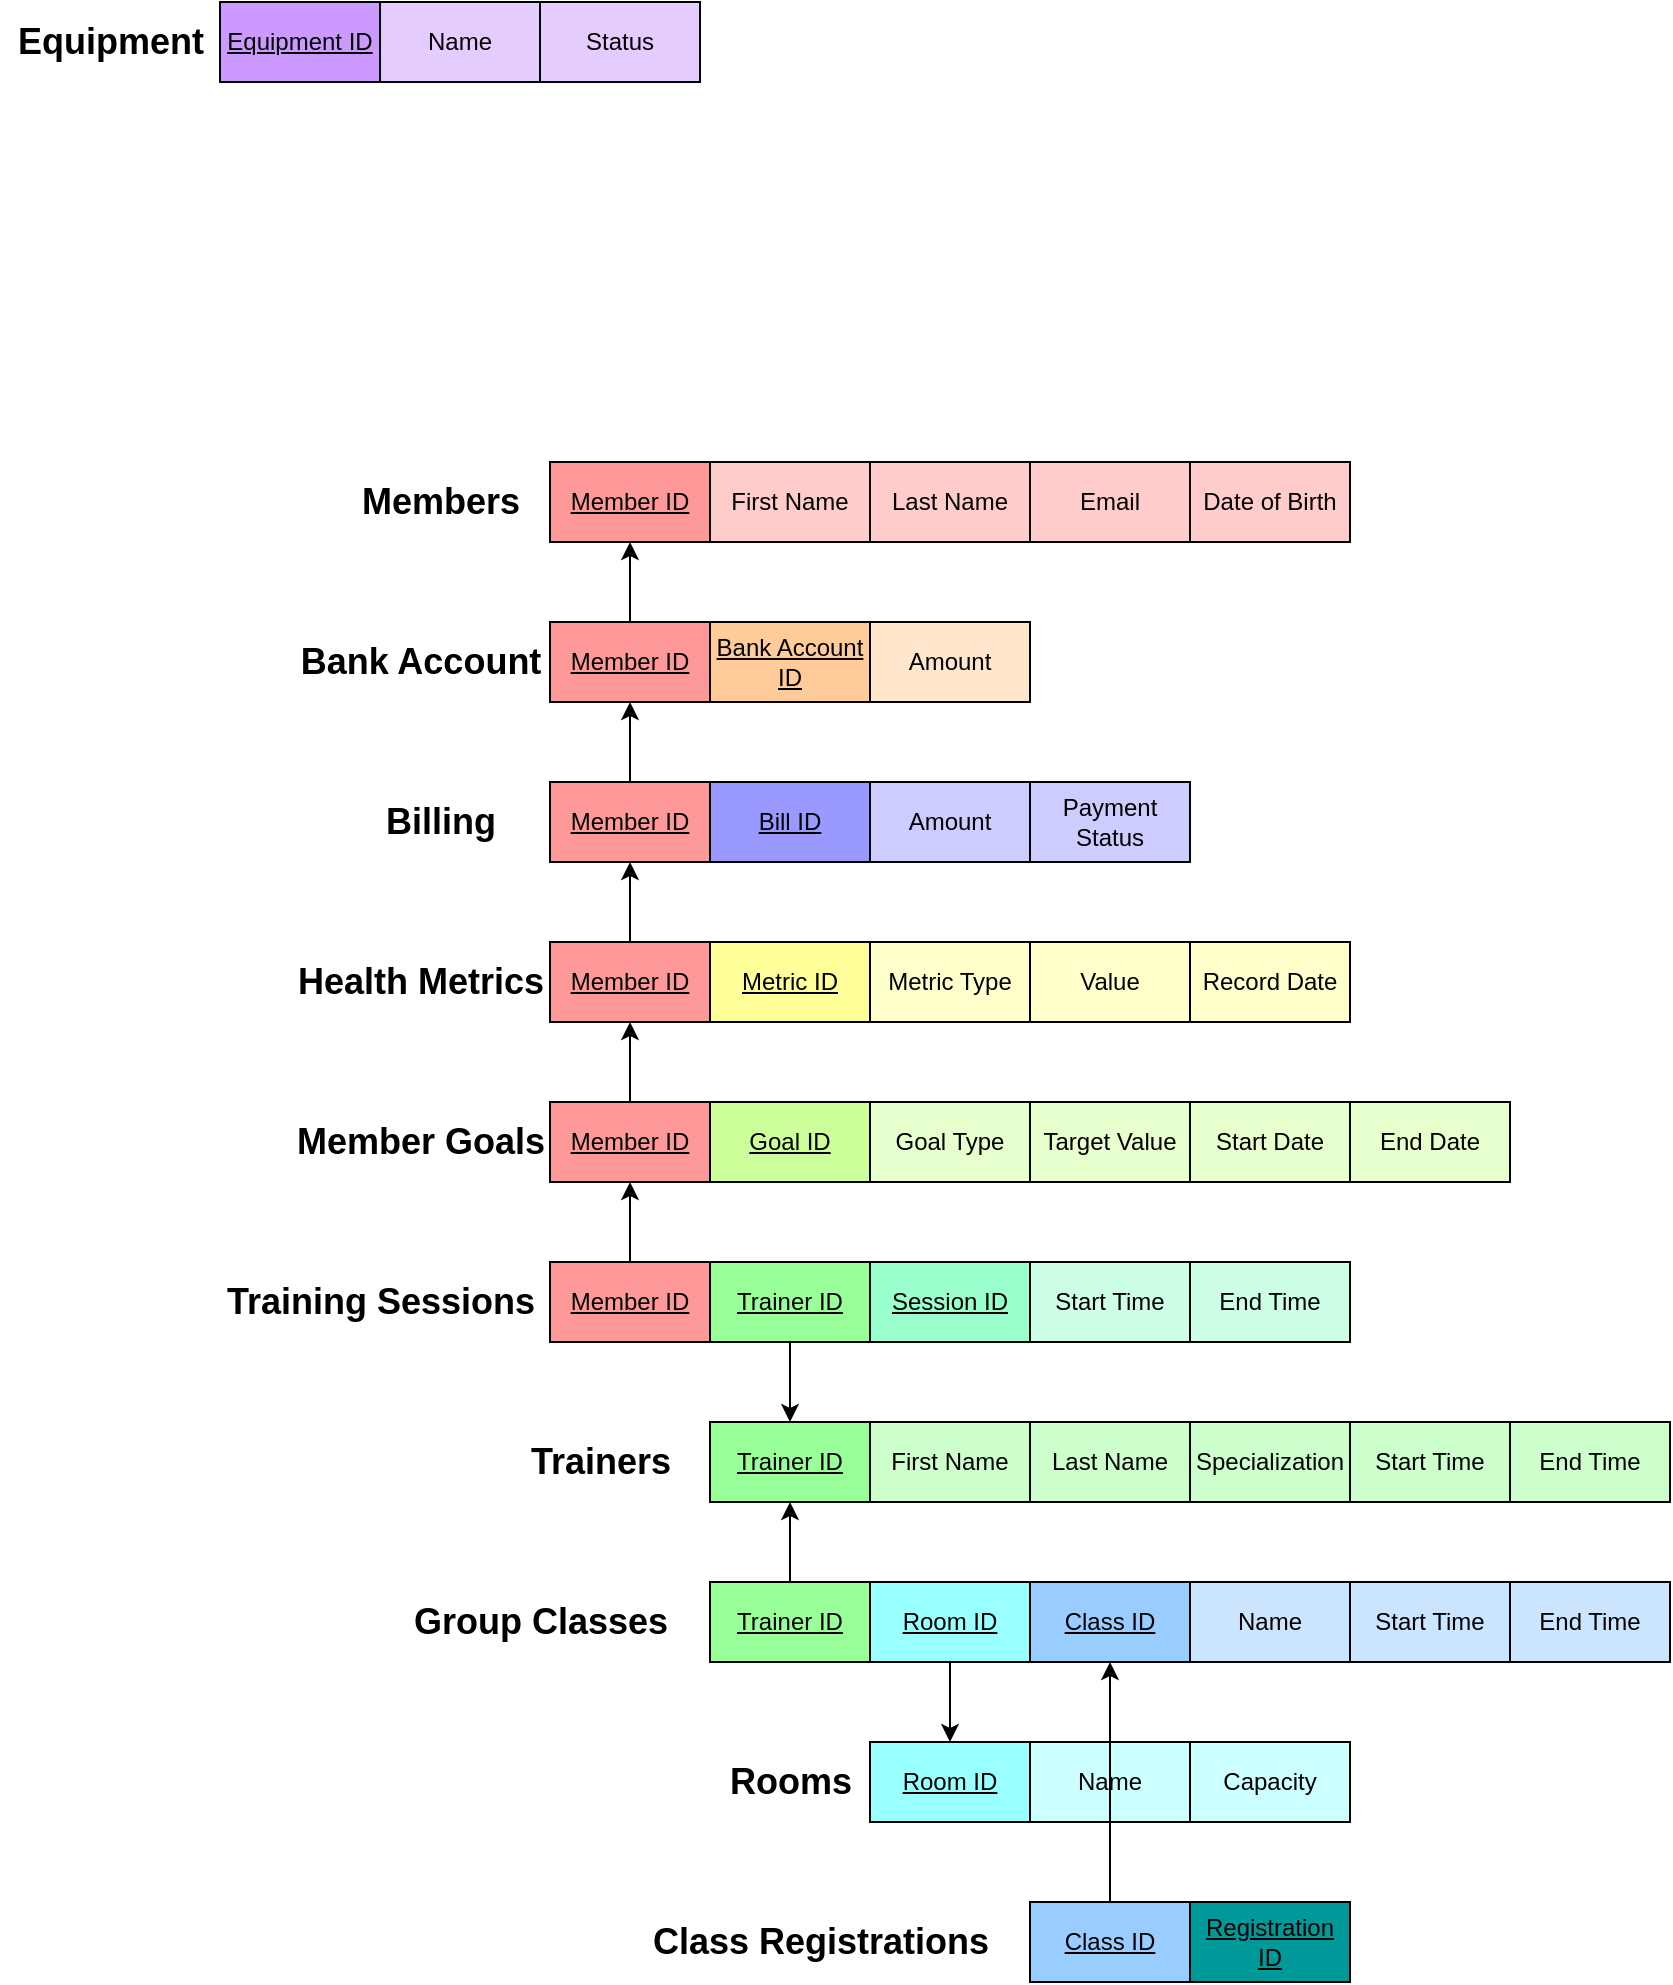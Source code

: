 <mxfile version="24.1.0" type="google">
  <diagram name="Page-1" id="VOUdxzzOjki-q6FI3RY1">
    <mxGraphModel grid="1" page="1" gridSize="10" guides="1" tooltips="1" connect="1" arrows="1" fold="1" pageScale="1" pageWidth="850" pageHeight="1100" math="0" shadow="0">
      <root>
        <mxCell id="0" />
        <mxCell id="1" parent="0" />
        <mxCell id="TCYlNePgY0FkJClHxCiX-1" value="&lt;u&gt;Member ID&lt;/u&gt;" style="rounded=0;whiteSpace=wrap;html=1;fillColor=#FF9999;" vertex="1" parent="1">
          <mxGeometry x="320" y="280" width="80" height="40" as="geometry" />
        </mxCell>
        <mxCell id="TCYlNePgY0FkJClHxCiX-2" value="First Name" style="rounded=0;whiteSpace=wrap;html=1;fillColor=#FFCCCC;" vertex="1" parent="1">
          <mxGeometry x="400" y="280" width="80" height="40" as="geometry" />
        </mxCell>
        <mxCell id="TCYlNePgY0FkJClHxCiX-3" value="Last Name" style="rounded=0;whiteSpace=wrap;html=1;fillColor=#FFCCCC;" vertex="1" parent="1">
          <mxGeometry x="480" y="280" width="80" height="40" as="geometry" />
        </mxCell>
        <mxCell id="TCYlNePgY0FkJClHxCiX-4" value="Email" style="rounded=0;whiteSpace=wrap;html=1;fillColor=#FFCCCC;" vertex="1" parent="1">
          <mxGeometry x="560" y="280" width="80" height="40" as="geometry" />
        </mxCell>
        <mxCell id="TCYlNePgY0FkJClHxCiX-5" value="Date of Birth" style="rounded=0;whiteSpace=wrap;html=1;fillColor=#FFCCCC;" vertex="1" parent="1">
          <mxGeometry x="640" y="280" width="80" height="40" as="geometry" />
        </mxCell>
        <mxCell id="TCYlNePgY0FkJClHxCiX-6" value="Members" style="text;html=1;align=center;verticalAlign=middle;resizable=0;points=[];autosize=1;strokeColor=none;fillColor=none;fontStyle=1;fontSize=18;" vertex="1" parent="1">
          <mxGeometry x="215" y="280" width="100" height="40" as="geometry" />
        </mxCell>
        <mxCell id="TCYlNePgY0FkJClHxCiX-78" style="edgeStyle=orthogonalEdgeStyle;rounded=0;orthogonalLoop=1;jettySize=auto;html=1;entryX=0.5;entryY=1;entryDx=0;entryDy=0;" edge="1" parent="1" source="TCYlNePgY0FkJClHxCiX-7" target="TCYlNePgY0FkJClHxCiX-1">
          <mxGeometry relative="1" as="geometry" />
        </mxCell>
        <mxCell id="TCYlNePgY0FkJClHxCiX-7" value="&lt;u&gt;Member ID&lt;/u&gt;" style="rounded=0;whiteSpace=wrap;html=1;fillColor=#FF9999;" vertex="1" parent="1">
          <mxGeometry x="320" y="360" width="80" height="40" as="geometry" />
        </mxCell>
        <mxCell id="TCYlNePgY0FkJClHxCiX-8" value="Bank Account ID" style="rounded=0;whiteSpace=wrap;html=1;fillColor=#FFCC99;fontStyle=4" vertex="1" parent="1">
          <mxGeometry x="400" y="360" width="80" height="40" as="geometry" />
        </mxCell>
        <mxCell id="TCYlNePgY0FkJClHxCiX-9" value="Amount" style="rounded=0;whiteSpace=wrap;html=1;fillColor=#FFE6CC;" vertex="1" parent="1">
          <mxGeometry x="480" y="360" width="80" height="40" as="geometry" />
        </mxCell>
        <mxCell id="TCYlNePgY0FkJClHxCiX-12" value="Bank Account" style="text;html=1;align=center;verticalAlign=middle;resizable=0;points=[];autosize=1;strokeColor=none;fillColor=none;fontStyle=1;fontSize=18;" vertex="1" parent="1">
          <mxGeometry x="190" y="360" width="130" height="40" as="geometry" />
        </mxCell>
        <mxCell id="TCYlNePgY0FkJClHxCiX-76" style="edgeStyle=orthogonalEdgeStyle;rounded=0;orthogonalLoop=1;jettySize=auto;html=1;entryX=0.5;entryY=1;entryDx=0;entryDy=0;" edge="1" parent="1" source="TCYlNePgY0FkJClHxCiX-13" target="TCYlNePgY0FkJClHxCiX-61">
          <mxGeometry relative="1" as="geometry" />
        </mxCell>
        <mxCell id="TCYlNePgY0FkJClHxCiX-13" value="&lt;u&gt;Member ID&lt;/u&gt;" style="rounded=0;whiteSpace=wrap;html=1;fillColor=#FF9999;" vertex="1" parent="1">
          <mxGeometry x="320" y="520" width="80" height="40" as="geometry" />
        </mxCell>
        <mxCell id="TCYlNePgY0FkJClHxCiX-14" value="Metric ID" style="rounded=0;whiteSpace=wrap;html=1;fillColor=#FFFF99;fontStyle=4" vertex="1" parent="1">
          <mxGeometry x="400" y="520" width="80" height="40" as="geometry" />
        </mxCell>
        <mxCell id="TCYlNePgY0FkJClHxCiX-15" value="Metric Type" style="rounded=0;whiteSpace=wrap;html=1;fillColor=#FFFFCC;" vertex="1" parent="1">
          <mxGeometry x="480" y="520" width="80" height="40" as="geometry" />
        </mxCell>
        <mxCell id="TCYlNePgY0FkJClHxCiX-16" value="Health Metrics" style="text;html=1;align=center;verticalAlign=middle;resizable=0;points=[];autosize=1;strokeColor=none;fillColor=none;fontStyle=1;fontSize=18;" vertex="1" parent="1">
          <mxGeometry x="185" y="520" width="140" height="40" as="geometry" />
        </mxCell>
        <mxCell id="TCYlNePgY0FkJClHxCiX-17" value="Value" style="rounded=0;whiteSpace=wrap;html=1;fillColor=#FFFFCC;" vertex="1" parent="1">
          <mxGeometry x="560" y="520" width="80" height="40" as="geometry" />
        </mxCell>
        <mxCell id="TCYlNePgY0FkJClHxCiX-18" value="Record Date" style="rounded=0;whiteSpace=wrap;html=1;fillColor=#FFFFCC;" vertex="1" parent="1">
          <mxGeometry x="640" y="520" width="80" height="40" as="geometry" />
        </mxCell>
        <mxCell id="TCYlNePgY0FkJClHxCiX-75" style="edgeStyle=orthogonalEdgeStyle;rounded=0;orthogonalLoop=1;jettySize=auto;html=1;entryX=0.5;entryY=1;entryDx=0;entryDy=0;" edge="1" parent="1" source="TCYlNePgY0FkJClHxCiX-19" target="TCYlNePgY0FkJClHxCiX-13">
          <mxGeometry relative="1" as="geometry" />
        </mxCell>
        <mxCell id="TCYlNePgY0FkJClHxCiX-19" value="&lt;u&gt;Member ID&lt;/u&gt;" style="rounded=0;whiteSpace=wrap;html=1;fillColor=#FF9999;" vertex="1" parent="1">
          <mxGeometry x="320" y="600" width="80" height="40" as="geometry" />
        </mxCell>
        <mxCell id="TCYlNePgY0FkJClHxCiX-20" value="Goal ID" style="rounded=0;whiteSpace=wrap;html=1;fillColor=#CCFF99;fontStyle=4" vertex="1" parent="1">
          <mxGeometry x="400" y="600" width="80" height="40" as="geometry" />
        </mxCell>
        <mxCell id="TCYlNePgY0FkJClHxCiX-21" value="Goal Type" style="rounded=0;whiteSpace=wrap;html=1;fillColor=#E6FFCC;" vertex="1" parent="1">
          <mxGeometry x="480" y="600" width="80" height="40" as="geometry" />
        </mxCell>
        <mxCell id="TCYlNePgY0FkJClHxCiX-22" value="Member Goals" style="text;html=1;align=center;verticalAlign=middle;resizable=0;points=[];autosize=1;strokeColor=none;fillColor=none;fontStyle=1;fontSize=18;" vertex="1" parent="1">
          <mxGeometry x="185" y="600" width="140" height="40" as="geometry" />
        </mxCell>
        <mxCell id="TCYlNePgY0FkJClHxCiX-23" value="Target Value" style="rounded=0;whiteSpace=wrap;html=1;fillColor=#E6FFCC;" vertex="1" parent="1">
          <mxGeometry x="560" y="600" width="80" height="40" as="geometry" />
        </mxCell>
        <mxCell id="TCYlNePgY0FkJClHxCiX-24" value="Start Date" style="rounded=0;whiteSpace=wrap;html=1;fillColor=#E6FFCC;" vertex="1" parent="1">
          <mxGeometry x="640" y="600" width="80" height="40" as="geometry" />
        </mxCell>
        <mxCell id="TCYlNePgY0FkJClHxCiX-25" value="End Date" style="rounded=0;whiteSpace=wrap;html=1;fillColor=#E6FFCC;" vertex="1" parent="1">
          <mxGeometry x="720" y="600" width="80" height="40" as="geometry" />
        </mxCell>
        <mxCell id="TCYlNePgY0FkJClHxCiX-26" value="&lt;u&gt;Trainer ID&lt;/u&gt;" style="rounded=0;whiteSpace=wrap;html=1;fillColor=#99FF99;" vertex="1" parent="1">
          <mxGeometry x="400" y="760" width="80" height="40" as="geometry" />
        </mxCell>
        <mxCell id="TCYlNePgY0FkJClHxCiX-27" value="First Name" style="rounded=0;whiteSpace=wrap;html=1;fillColor=#CCFFCC;" vertex="1" parent="1">
          <mxGeometry x="480" y="760" width="80" height="40" as="geometry" />
        </mxCell>
        <mxCell id="TCYlNePgY0FkJClHxCiX-28" value="Last Name" style="rounded=0;whiteSpace=wrap;html=1;fillColor=#CCFFCC;" vertex="1" parent="1">
          <mxGeometry x="560" y="760" width="80" height="40" as="geometry" />
        </mxCell>
        <mxCell id="TCYlNePgY0FkJClHxCiX-29" value="Specialization" style="rounded=0;whiteSpace=wrap;html=1;fillColor=#CCFFCC;" vertex="1" parent="1">
          <mxGeometry x="640" y="760" width="80" height="40" as="geometry" />
        </mxCell>
        <mxCell id="TCYlNePgY0FkJClHxCiX-30" value="Start Time" style="rounded=0;whiteSpace=wrap;html=1;fillColor=#CCFFCC;" vertex="1" parent="1">
          <mxGeometry x="720" y="760" width="80" height="40" as="geometry" />
        </mxCell>
        <mxCell id="TCYlNePgY0FkJClHxCiX-31" value="Trainers" style="text;html=1;align=center;verticalAlign=middle;resizable=0;points=[];autosize=1;strokeColor=none;fillColor=none;fontStyle=1;fontSize=18;" vertex="1" parent="1">
          <mxGeometry x="300" y="760" width="90" height="40" as="geometry" />
        </mxCell>
        <mxCell id="TCYlNePgY0FkJClHxCiX-32" value="End Time" style="rounded=0;whiteSpace=wrap;html=1;fillColor=#CCFFCC;" vertex="1" parent="1">
          <mxGeometry x="800" y="760" width="80" height="40" as="geometry" />
        </mxCell>
        <mxCell id="TCYlNePgY0FkJClHxCiX-79" style="edgeStyle=orthogonalEdgeStyle;rounded=0;orthogonalLoop=1;jettySize=auto;html=1;entryX=0.5;entryY=1;entryDx=0;entryDy=0;" edge="1" parent="1" source="TCYlNePgY0FkJClHxCiX-33" target="TCYlNePgY0FkJClHxCiX-19">
          <mxGeometry relative="1" as="geometry" />
        </mxCell>
        <mxCell id="TCYlNePgY0FkJClHxCiX-33" value="&lt;u&gt;Member ID&lt;/u&gt;" style="rounded=0;whiteSpace=wrap;html=1;fillColor=#FF9999;" vertex="1" parent="1">
          <mxGeometry x="320" y="680" width="80" height="40" as="geometry" />
        </mxCell>
        <mxCell id="TCYlNePgY0FkJClHxCiX-35" value="Session ID" style="rounded=0;whiteSpace=wrap;html=1;fillColor=#99FFCC;fontStyle=4" vertex="1" parent="1">
          <mxGeometry x="480" y="680" width="80" height="40" as="geometry" />
        </mxCell>
        <mxCell id="TCYlNePgY0FkJClHxCiX-36" value="Start Time" style="rounded=0;whiteSpace=wrap;html=1;fillColor=#CCFFE6;" vertex="1" parent="1">
          <mxGeometry x="560" y="680" width="80" height="40" as="geometry" />
        </mxCell>
        <mxCell id="TCYlNePgY0FkJClHxCiX-37" value="End Time" style="rounded=0;whiteSpace=wrap;html=1;fillColor=#CCFFE6;" vertex="1" parent="1">
          <mxGeometry x="640" y="680" width="80" height="40" as="geometry" />
        </mxCell>
        <mxCell id="TCYlNePgY0FkJClHxCiX-38" value="Training Sessions" style="text;html=1;align=center;verticalAlign=middle;resizable=0;points=[];autosize=1;strokeColor=none;fillColor=none;fontStyle=1;fontSize=18;" vertex="1" parent="1">
          <mxGeometry x="150" y="680" width="170" height="40" as="geometry" />
        </mxCell>
        <mxCell id="TCYlNePgY0FkJClHxCiX-80" style="edgeStyle=orthogonalEdgeStyle;rounded=0;orthogonalLoop=1;jettySize=auto;html=1;entryX=0.5;entryY=0;entryDx=0;entryDy=0;" edge="1" parent="1" source="TCYlNePgY0FkJClHxCiX-39" target="TCYlNePgY0FkJClHxCiX-26">
          <mxGeometry relative="1" as="geometry" />
        </mxCell>
        <mxCell id="TCYlNePgY0FkJClHxCiX-39" value="&lt;u&gt;Trainer ID&lt;/u&gt;" style="rounded=0;whiteSpace=wrap;html=1;fillColor=#99FF99;" vertex="1" parent="1">
          <mxGeometry x="400" y="680" width="80" height="40" as="geometry" />
        </mxCell>
        <mxCell id="TCYlNePgY0FkJClHxCiX-40" value="&lt;u&gt;Room ID&lt;/u&gt;" style="rounded=0;whiteSpace=wrap;html=1;fillColor=#99FFFF;" vertex="1" parent="1">
          <mxGeometry x="480" y="920" width="80" height="40" as="geometry" />
        </mxCell>
        <mxCell id="TCYlNePgY0FkJClHxCiX-41" value="Name" style="rounded=0;whiteSpace=wrap;html=1;fillColor=#CCFFFF;" vertex="1" parent="1">
          <mxGeometry x="560" y="920" width="80" height="40" as="geometry" />
        </mxCell>
        <mxCell id="TCYlNePgY0FkJClHxCiX-42" value="Capacity" style="rounded=0;whiteSpace=wrap;html=1;fillColor=#CCFFFF;" vertex="1" parent="1">
          <mxGeometry x="640" y="920" width="80" height="40" as="geometry" />
        </mxCell>
        <mxCell id="TCYlNePgY0FkJClHxCiX-45" value="Rooms" style="text;html=1;align=center;verticalAlign=middle;resizable=0;points=[];autosize=1;strokeColor=none;fillColor=none;fontStyle=1;fontSize=18;" vertex="1" parent="1">
          <mxGeometry x="400" y="920" width="80" height="40" as="geometry" />
        </mxCell>
        <mxCell id="TCYlNePgY0FkJClHxCiX-47" value="Class ID" style="rounded=0;whiteSpace=wrap;html=1;fillColor=#99CCFF;fontStyle=4" vertex="1" parent="1">
          <mxGeometry x="560" y="840" width="80" height="40" as="geometry" />
        </mxCell>
        <mxCell id="TCYlNePgY0FkJClHxCiX-48" value="Start Time" style="rounded=0;whiteSpace=wrap;html=1;fillColor=#CCE5FF;" vertex="1" parent="1">
          <mxGeometry x="720" y="840" width="80" height="40" as="geometry" />
        </mxCell>
        <mxCell id="TCYlNePgY0FkJClHxCiX-49" value="End Time" style="rounded=0;whiteSpace=wrap;html=1;fillColor=#CCE5FF;" vertex="1" parent="1">
          <mxGeometry x="800" y="840" width="80" height="40" as="geometry" />
        </mxCell>
        <mxCell id="TCYlNePgY0FkJClHxCiX-50" value="Group Classes" style="text;html=1;align=center;verticalAlign=middle;resizable=0;points=[];autosize=1;strokeColor=none;fillColor=none;fontStyle=1;fontSize=18;" vertex="1" parent="1">
          <mxGeometry x="245" y="840" width="140" height="40" as="geometry" />
        </mxCell>
        <mxCell id="TCYlNePgY0FkJClHxCiX-81" style="edgeStyle=orthogonalEdgeStyle;rounded=0;orthogonalLoop=1;jettySize=auto;html=1;entryX=0.5;entryY=1;entryDx=0;entryDy=0;" edge="1" parent="1" source="TCYlNePgY0FkJClHxCiX-51" target="TCYlNePgY0FkJClHxCiX-26">
          <mxGeometry relative="1" as="geometry" />
        </mxCell>
        <mxCell id="TCYlNePgY0FkJClHxCiX-51" value="&lt;u&gt;Trainer ID&lt;/u&gt;" style="rounded=0;whiteSpace=wrap;html=1;fillColor=#99FF99;" vertex="1" parent="1">
          <mxGeometry x="400" y="840" width="80" height="40" as="geometry" />
        </mxCell>
        <mxCell id="TCYlNePgY0FkJClHxCiX-82" style="edgeStyle=orthogonalEdgeStyle;rounded=0;orthogonalLoop=1;jettySize=auto;html=1;entryX=0.5;entryY=0;entryDx=0;entryDy=0;" edge="1" parent="1" source="TCYlNePgY0FkJClHxCiX-52" target="TCYlNePgY0FkJClHxCiX-40">
          <mxGeometry relative="1" as="geometry" />
        </mxCell>
        <mxCell id="TCYlNePgY0FkJClHxCiX-52" value="&lt;u&gt;Room ID&lt;/u&gt;" style="rounded=0;whiteSpace=wrap;html=1;fillColor=#99FFFF;" vertex="1" parent="1">
          <mxGeometry x="480" y="840" width="80" height="40" as="geometry" />
        </mxCell>
        <mxCell id="TCYlNePgY0FkJClHxCiX-53" value="Name" style="rounded=0;whiteSpace=wrap;html=1;fillColor=#CCE5FF;" vertex="1" parent="1">
          <mxGeometry x="640" y="840" width="80" height="40" as="geometry" />
        </mxCell>
        <mxCell id="TCYlNePgY0FkJClHxCiX-84" style="edgeStyle=orthogonalEdgeStyle;rounded=0;orthogonalLoop=1;jettySize=auto;html=1;entryX=0.5;entryY=1;entryDx=0;entryDy=0;" edge="1" parent="1" source="TCYlNePgY0FkJClHxCiX-54" target="TCYlNePgY0FkJClHxCiX-47">
          <mxGeometry relative="1" as="geometry" />
        </mxCell>
        <mxCell id="TCYlNePgY0FkJClHxCiX-54" value="Class ID" style="rounded=0;whiteSpace=wrap;html=1;fillColor=#99CCFF;fontStyle=4" vertex="1" parent="1">
          <mxGeometry x="560" y="1000" width="80" height="40" as="geometry" />
        </mxCell>
        <mxCell id="TCYlNePgY0FkJClHxCiX-57" value="Class Registrations" style="text;html=1;align=center;verticalAlign=middle;resizable=0;points=[];autosize=1;strokeColor=none;fillColor=none;fontStyle=1;fontSize=18;" vertex="1" parent="1">
          <mxGeometry x="365" y="1000" width="180" height="40" as="geometry" />
        </mxCell>
        <mxCell id="TCYlNePgY0FkJClHxCiX-60" value="Registration ID" style="rounded=0;whiteSpace=wrap;html=1;fillColor=#009999;fontStyle=4" vertex="1" parent="1">
          <mxGeometry x="640" y="1000" width="80" height="40" as="geometry" />
        </mxCell>
        <mxCell id="TCYlNePgY0FkJClHxCiX-85" style="edgeStyle=orthogonalEdgeStyle;rounded=0;orthogonalLoop=1;jettySize=auto;html=1;entryX=0.5;entryY=1;entryDx=0;entryDy=0;" edge="1" parent="1" source="TCYlNePgY0FkJClHxCiX-61" target="TCYlNePgY0FkJClHxCiX-7">
          <mxGeometry relative="1" as="geometry" />
        </mxCell>
        <mxCell id="TCYlNePgY0FkJClHxCiX-61" value="&lt;u&gt;Member ID&lt;/u&gt;" style="rounded=0;whiteSpace=wrap;html=1;fillColor=#FF9999;" vertex="1" parent="1">
          <mxGeometry x="320" y="440" width="80" height="40" as="geometry" />
        </mxCell>
        <mxCell id="TCYlNePgY0FkJClHxCiX-62" value="Bill ID" style="rounded=0;whiteSpace=wrap;html=1;fillColor=#9999FF;fontStyle=4" vertex="1" parent="1">
          <mxGeometry x="400" y="440" width="80" height="40" as="geometry" />
        </mxCell>
        <mxCell id="TCYlNePgY0FkJClHxCiX-63" value="Amount" style="rounded=0;whiteSpace=wrap;html=1;fillColor=#CCCCFF;" vertex="1" parent="1">
          <mxGeometry x="480" y="440" width="80" height="40" as="geometry" />
        </mxCell>
        <mxCell id="TCYlNePgY0FkJClHxCiX-64" value="Payment Status" style="rounded=0;whiteSpace=wrap;html=1;fillColor=#CCCCFF;" vertex="1" parent="1">
          <mxGeometry x="560" y="440" width="80" height="40" as="geometry" />
        </mxCell>
        <mxCell id="TCYlNePgY0FkJClHxCiX-66" value="Billing" style="text;html=1;align=center;verticalAlign=middle;resizable=0;points=[];autosize=1;strokeColor=none;fillColor=none;fontStyle=1;fontSize=18;" vertex="1" parent="1">
          <mxGeometry x="230" y="440" width="70" height="40" as="geometry" />
        </mxCell>
        <mxCell id="TCYlNePgY0FkJClHxCiX-67" value="&lt;u&gt;Equipment ID&lt;/u&gt;" style="rounded=0;whiteSpace=wrap;html=1;fillColor=#CC99FF;" vertex="1" parent="1">
          <mxGeometry x="155" y="50" width="80" height="40" as="geometry" />
        </mxCell>
        <mxCell id="TCYlNePgY0FkJClHxCiX-68" value="Name" style="rounded=0;whiteSpace=wrap;html=1;fillColor=#E5CCFF;" vertex="1" parent="1">
          <mxGeometry x="235" y="50" width="80" height="40" as="geometry" />
        </mxCell>
        <mxCell id="TCYlNePgY0FkJClHxCiX-69" value="Status" style="rounded=0;whiteSpace=wrap;html=1;fillColor=#E5CCFF;" vertex="1" parent="1">
          <mxGeometry x="315" y="50" width="80" height="40" as="geometry" />
        </mxCell>
        <mxCell id="TCYlNePgY0FkJClHxCiX-72" value="Equipment" style="text;html=1;align=center;verticalAlign=middle;resizable=0;points=[];autosize=1;strokeColor=none;fillColor=none;fontStyle=1;fontSize=18;" vertex="1" parent="1">
          <mxGeometry x="45" y="50" width="110" height="40" as="geometry" />
        </mxCell>
      </root>
    </mxGraphModel>
  </diagram>
</mxfile>
